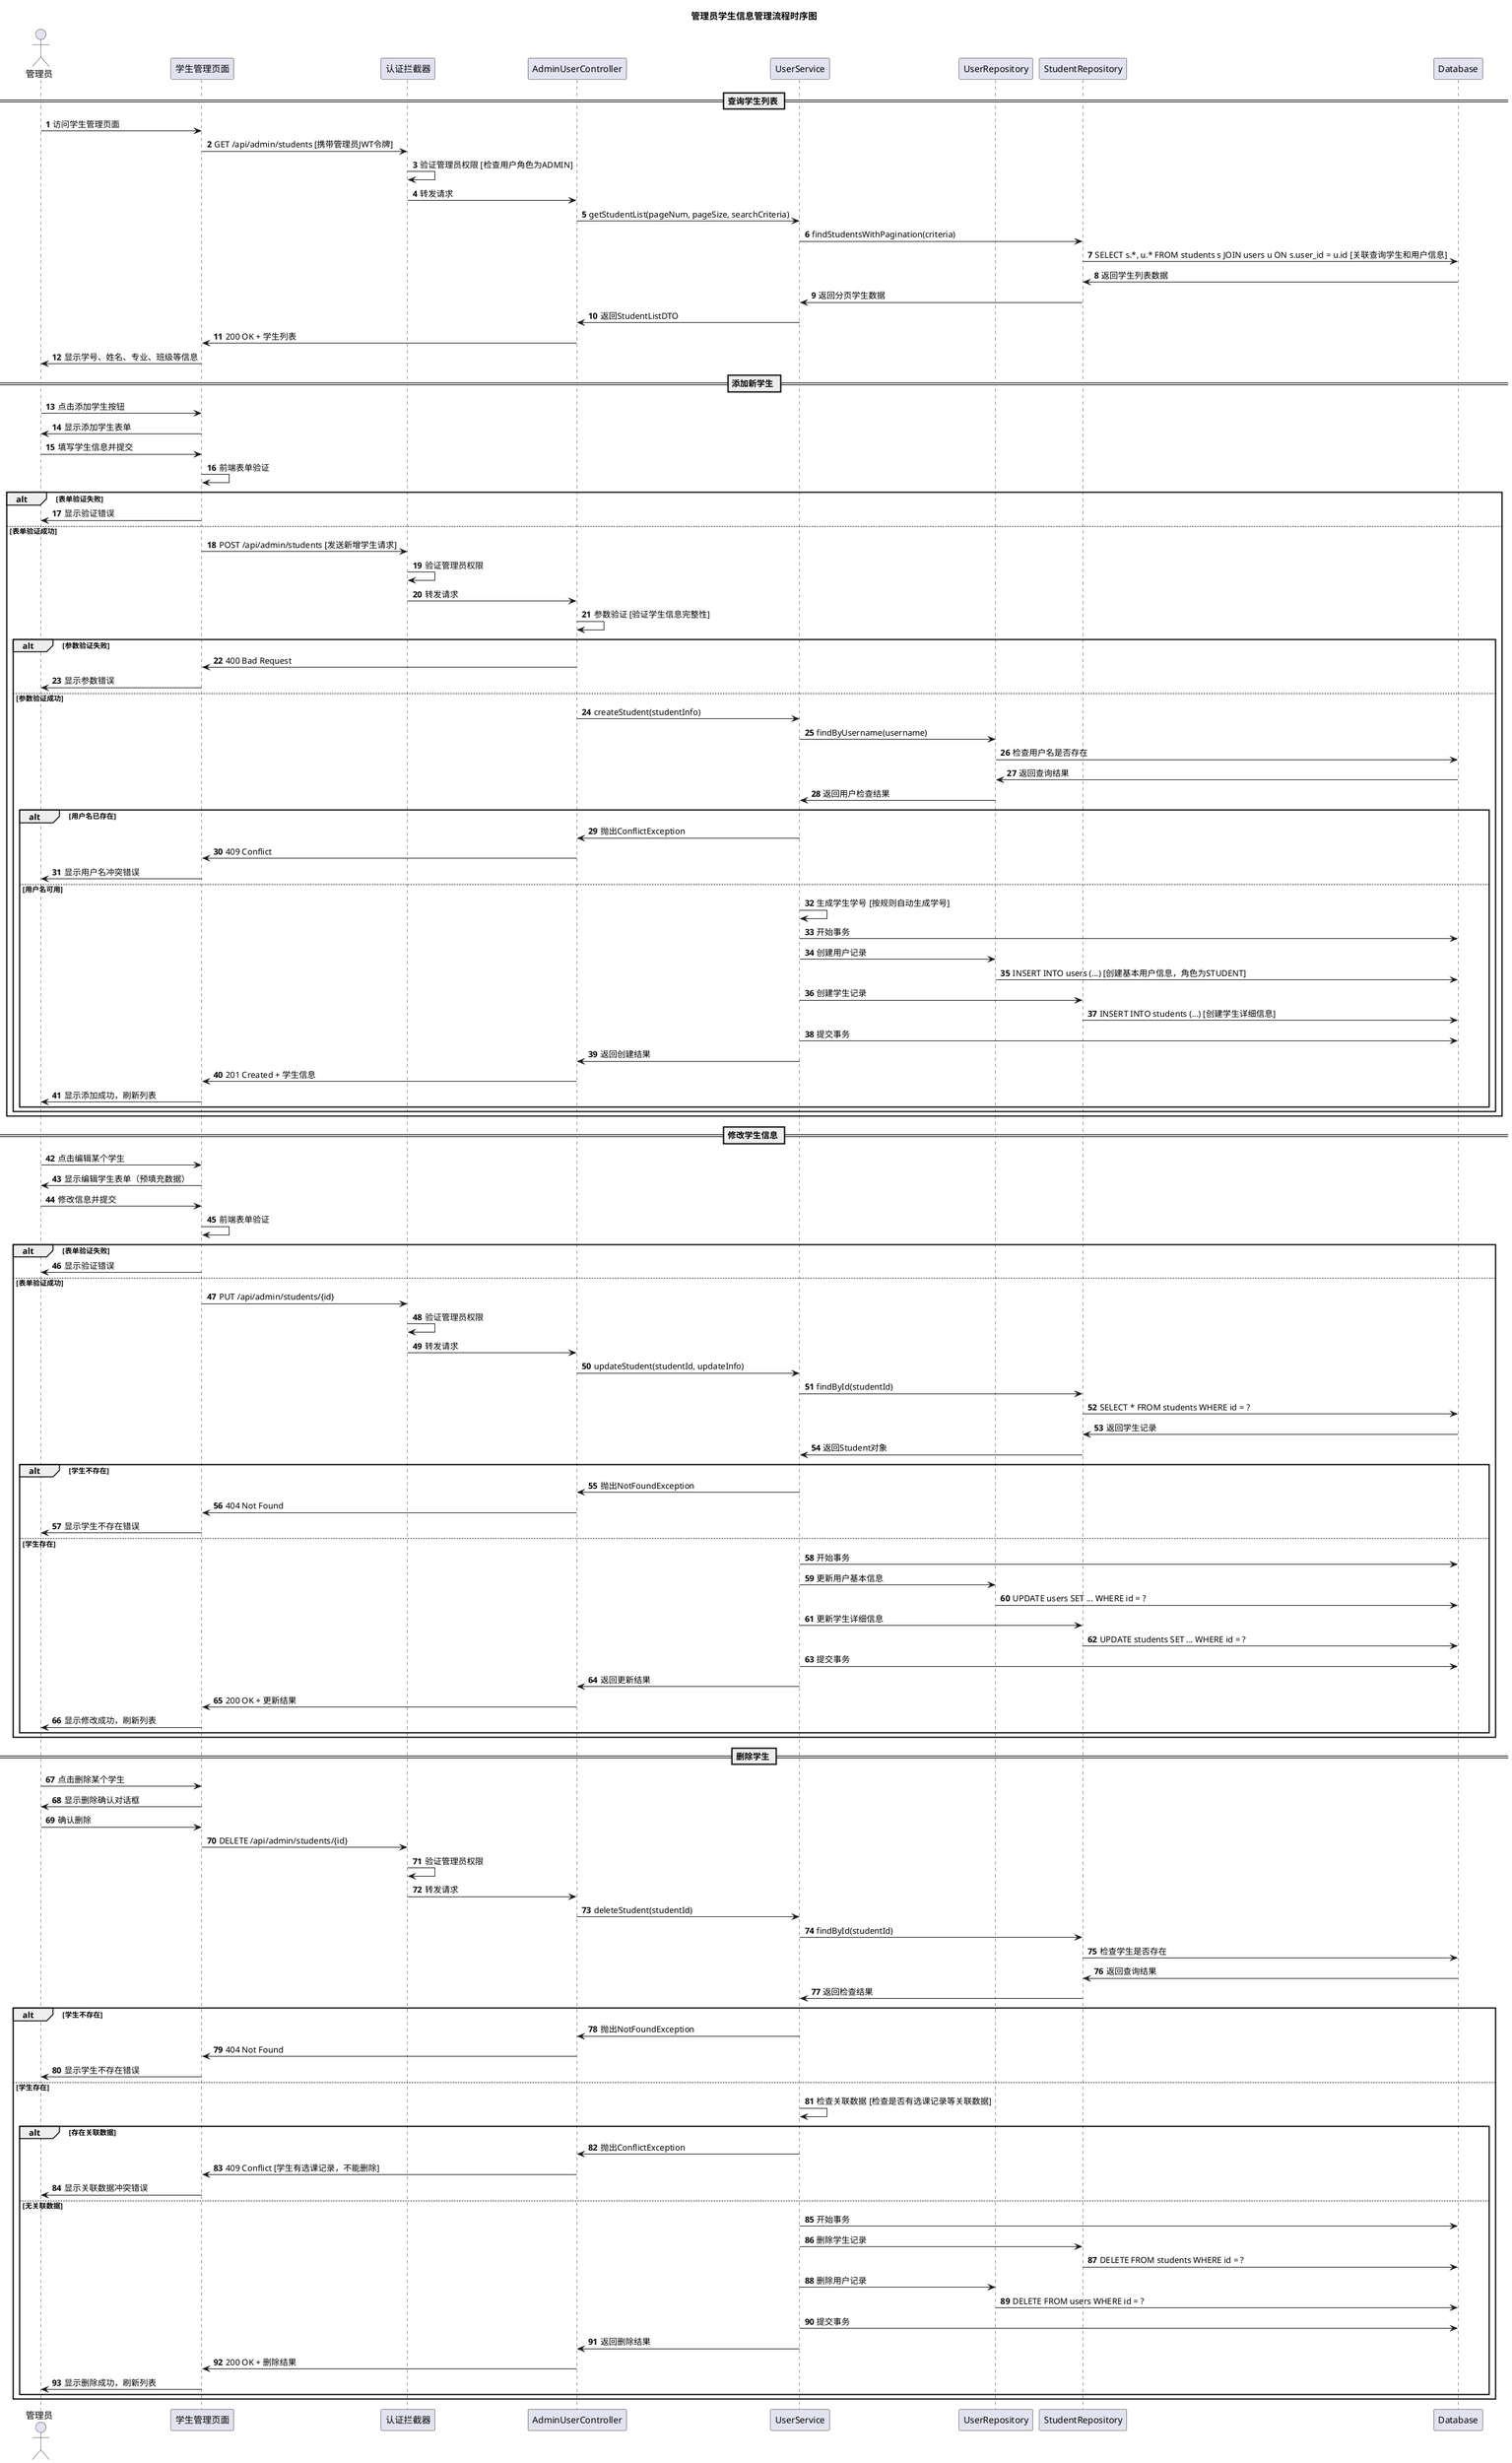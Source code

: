 @startuml 学生信息管理时序图
title 管理员学生信息管理流程时序图

actor 管理员 as A
participant "学生管理页面" as SMP
participant "认证拦截器" as AI
participant "AdminUserController" as AUC
participant "UserService" as US
participant "UserRepository" as UR
participant "StudentRepository" as SR
participant "Database" as DB

autonumber

== 查询学生列表 ==
A -> SMP: 访问学生管理页面
SMP -> AI: GET /api/admin/students [携带管理员JWT令牌]
AI -> AI: 验证管理员权限 [检查用户角色为ADMIN]
AI -> AUC: 转发请求
AUC -> US: getStudentList(pageNum, pageSize, searchCriteria)
US -> SR: findStudentsWithPagination(criteria)
SR -> DB: SELECT s.*, u.* FROM students s JOIN users u ON s.user_id = u.id [关联查询学生和用户信息]
DB -> SR: 返回学生列表数据
SR -> US: 返回分页学生数据
US -> AUC: 返回StudentListDTO
AUC -> SMP: 200 OK + 学生列表
SMP -> A: 显示学号、姓名、专业、班级等信息

== 添加新学生 ==
A -> SMP: 点击添加学生按钮
SMP -> A: 显示添加学生表单
A -> SMP: 填写学生信息并提交
SMP -> SMP: 前端表单验证

alt 表单验证失败
    SMP -> A: 显示验证错误
else 表单验证成功
    SMP -> AI: POST /api/admin/students [发送新增学生请求]
    AI -> AI: 验证管理员权限
    AI -> AUC: 转发请求
    AUC -> AUC: 参数验证 [验证学生信息完整性]
    
    alt 参数验证失败
        AUC -> SMP: 400 Bad Request
        SMP -> A: 显示参数错误
    else 参数验证成功
        AUC -> US: createStudent(studentInfo)
        US -> UR: findByUsername(username)
        UR -> DB: 检查用户名是否存在
        DB -> UR: 返回查询结果
        UR -> US: 返回用户检查结果
        
        alt 用户名已存在
            US -> AUC: 抛出ConflictException
            AUC -> SMP: 409 Conflict
            SMP -> A: 显示用户名冲突错误
        else 用户名可用
            US -> US: 生成学生学号 [按规则自动生成学号]
            US -> DB: 开始事务
            US -> UR: 创建用户记录
            UR -> DB: INSERT INTO users (...) [创建基本用户信息，角色为STUDENT]
            US -> SR: 创建学生记录
            SR -> DB: INSERT INTO students (...) [创建学生详细信息]
            US -> DB: 提交事务
            US -> AUC: 返回创建结果
            AUC -> SMP: 201 Created + 学生信息
            SMP -> A: 显示添加成功，刷新列表
        end
    end
end

== 修改学生信息 ==
A -> SMP: 点击编辑某个学生
SMP -> A: 显示编辑学生表单（预填充数据）
A -> SMP: 修改信息并提交
SMP -> SMP: 前端表单验证

alt 表单验证失败
    SMP -> A: 显示验证错误
else 表单验证成功
    SMP -> AI: PUT /api/admin/students/{id}
    AI -> AI: 验证管理员权限
    AI -> AUC: 转发请求
    AUC -> US: updateStudent(studentId, updateInfo)
    US -> SR: findById(studentId)
    SR -> DB: SELECT * FROM students WHERE id = ?
    DB -> SR: 返回学生记录
    SR -> US: 返回Student对象
    
    alt 学生不存在
        US -> AUC: 抛出NotFoundException
        AUC -> SMP: 404 Not Found
        SMP -> A: 显示学生不存在错误
    else 学生存在
        US -> DB: 开始事务
        US -> UR: 更新用户基本信息
        UR -> DB: UPDATE users SET ... WHERE id = ?
        US -> SR: 更新学生详细信息
        SR -> DB: UPDATE students SET ... WHERE id = ?
        US -> DB: 提交事务
        US -> AUC: 返回更新结果
        AUC -> SMP: 200 OK + 更新结果
        SMP -> A: 显示修改成功，刷新列表
    end
end

== 删除学生 ==
A -> SMP: 点击删除某个学生
SMP -> A: 显示删除确认对话框
A -> SMP: 确认删除
SMP -> AI: DELETE /api/admin/students/{id}
AI -> AI: 验证管理员权限
AI -> AUC: 转发请求
AUC -> US: deleteStudent(studentId)
US -> SR: findById(studentId)
SR -> DB: 检查学生是否存在
DB -> SR: 返回查询结果
SR -> US: 返回检查结果

alt 学生不存在
    US -> AUC: 抛出NotFoundException
    AUC -> SMP: 404 Not Found
    SMP -> A: 显示学生不存在错误
else 学生存在
    US -> US: 检查关联数据 [检查是否有选课记录等关联数据]
    
    alt 存在关联数据
        US -> AUC: 抛出ConflictException
        AUC -> SMP: 409 Conflict [学生有选课记录，不能删除]
        SMP -> A: 显示关联数据冲突错误
    else 无关联数据
        US -> DB: 开始事务
        US -> SR: 删除学生记录
        SR -> DB: DELETE FROM students WHERE id = ?
        US -> UR: 删除用户记录
        UR -> DB: DELETE FROM users WHERE id = ?
        US -> DB: 提交事务
        US -> AUC: 返回删除结果
        AUC -> SMP: 200 OK + 删除结果
        SMP -> A: 显示删除成功，刷新列表
    end
end

@enduml 